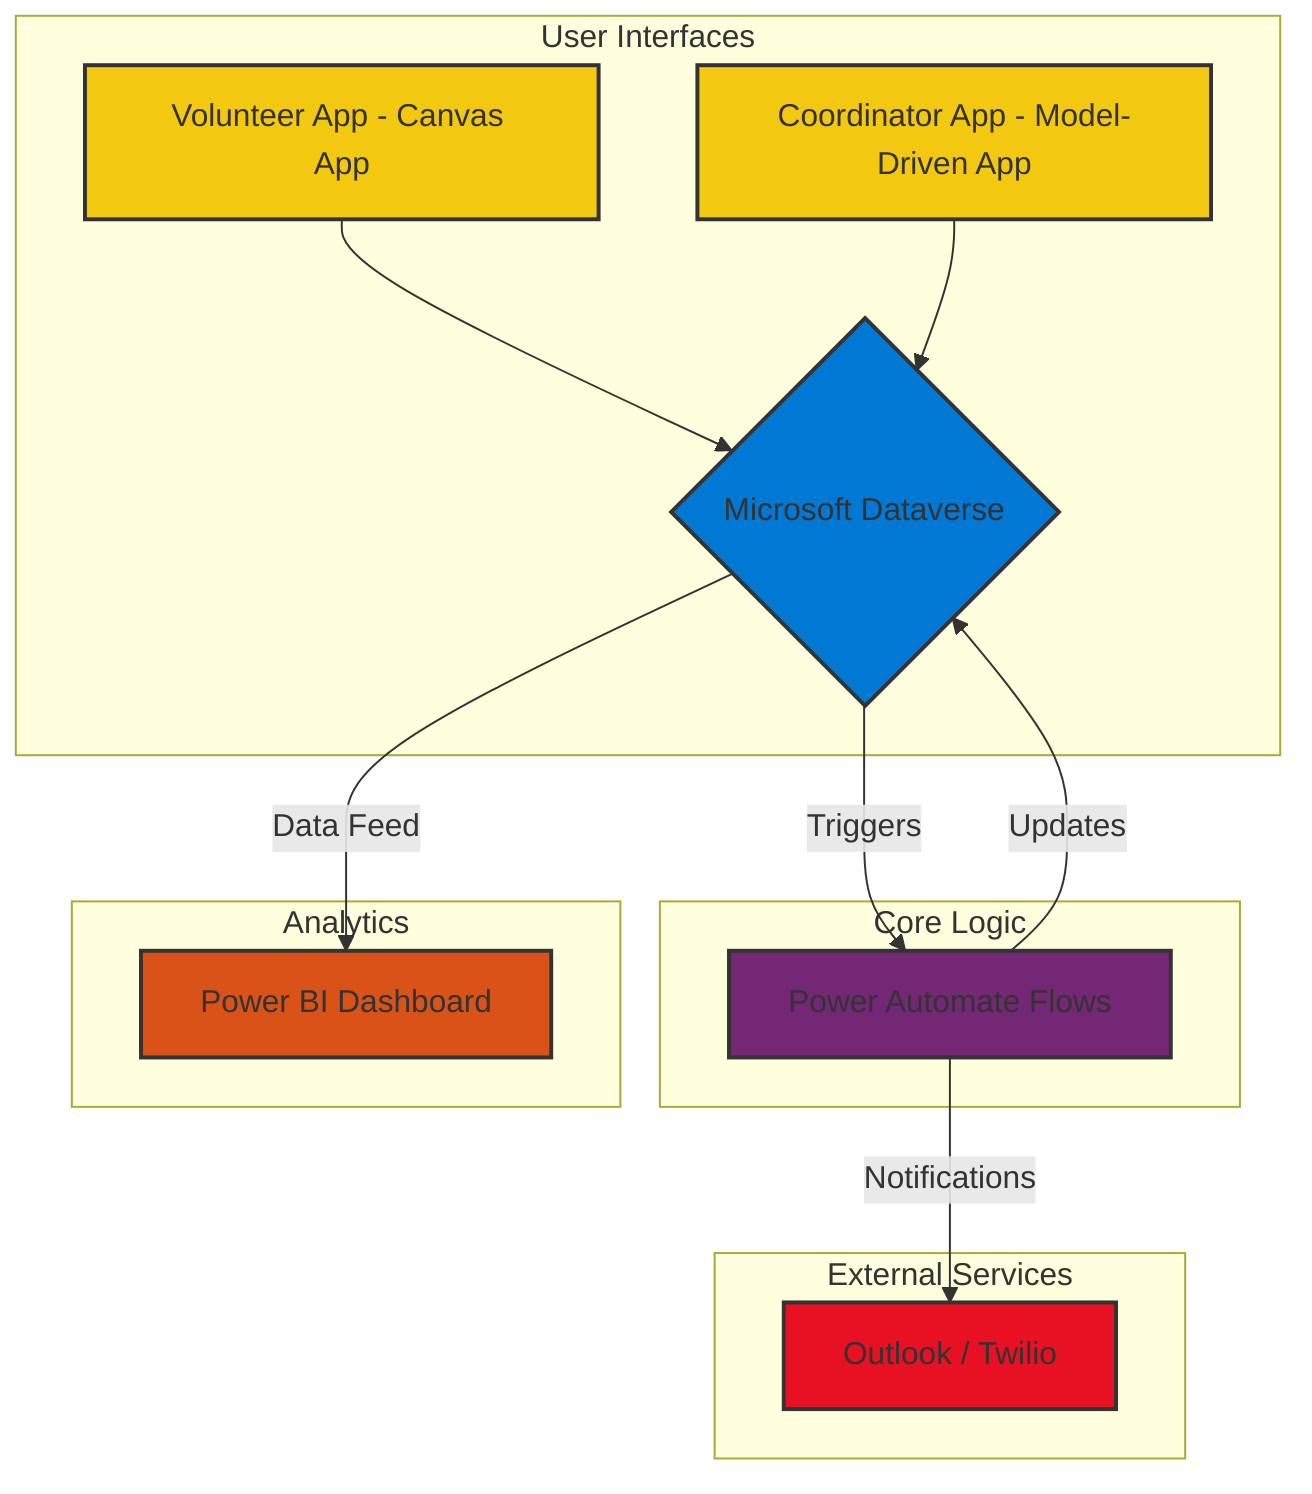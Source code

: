 graph TD
    subgraph User Interfaces
        A[Volunteer App - Canvas App] --> C;
        B[Coordinator App - Model-Driven App] --> C;
    end

    subgraph Core Logic
        C{Microsoft Dataverse} -- Triggers --> D[Power Automate Flows];
        D -- Updates --> C;
    end

    subgraph External Services
        D -- Notifications --> E[Outlook / Twilio];
    end

    subgraph Analytics
        C -- Data Feed --> F[Power BI Dashboard];
    end

    style A fill:#F2C811,stroke:#333,stroke-width:2px
    style B fill:#F2C811,stroke:#333,stroke-width:2px
    style C fill:#0078D4,stroke:#333,stroke-width:2px
    style D fill:#742774,stroke:#333,stroke-width:2px
    style E fill:#E81123,stroke:#333,stroke-width:2px
    style F fill:#D95319,stroke:#333,stroke-width:2px